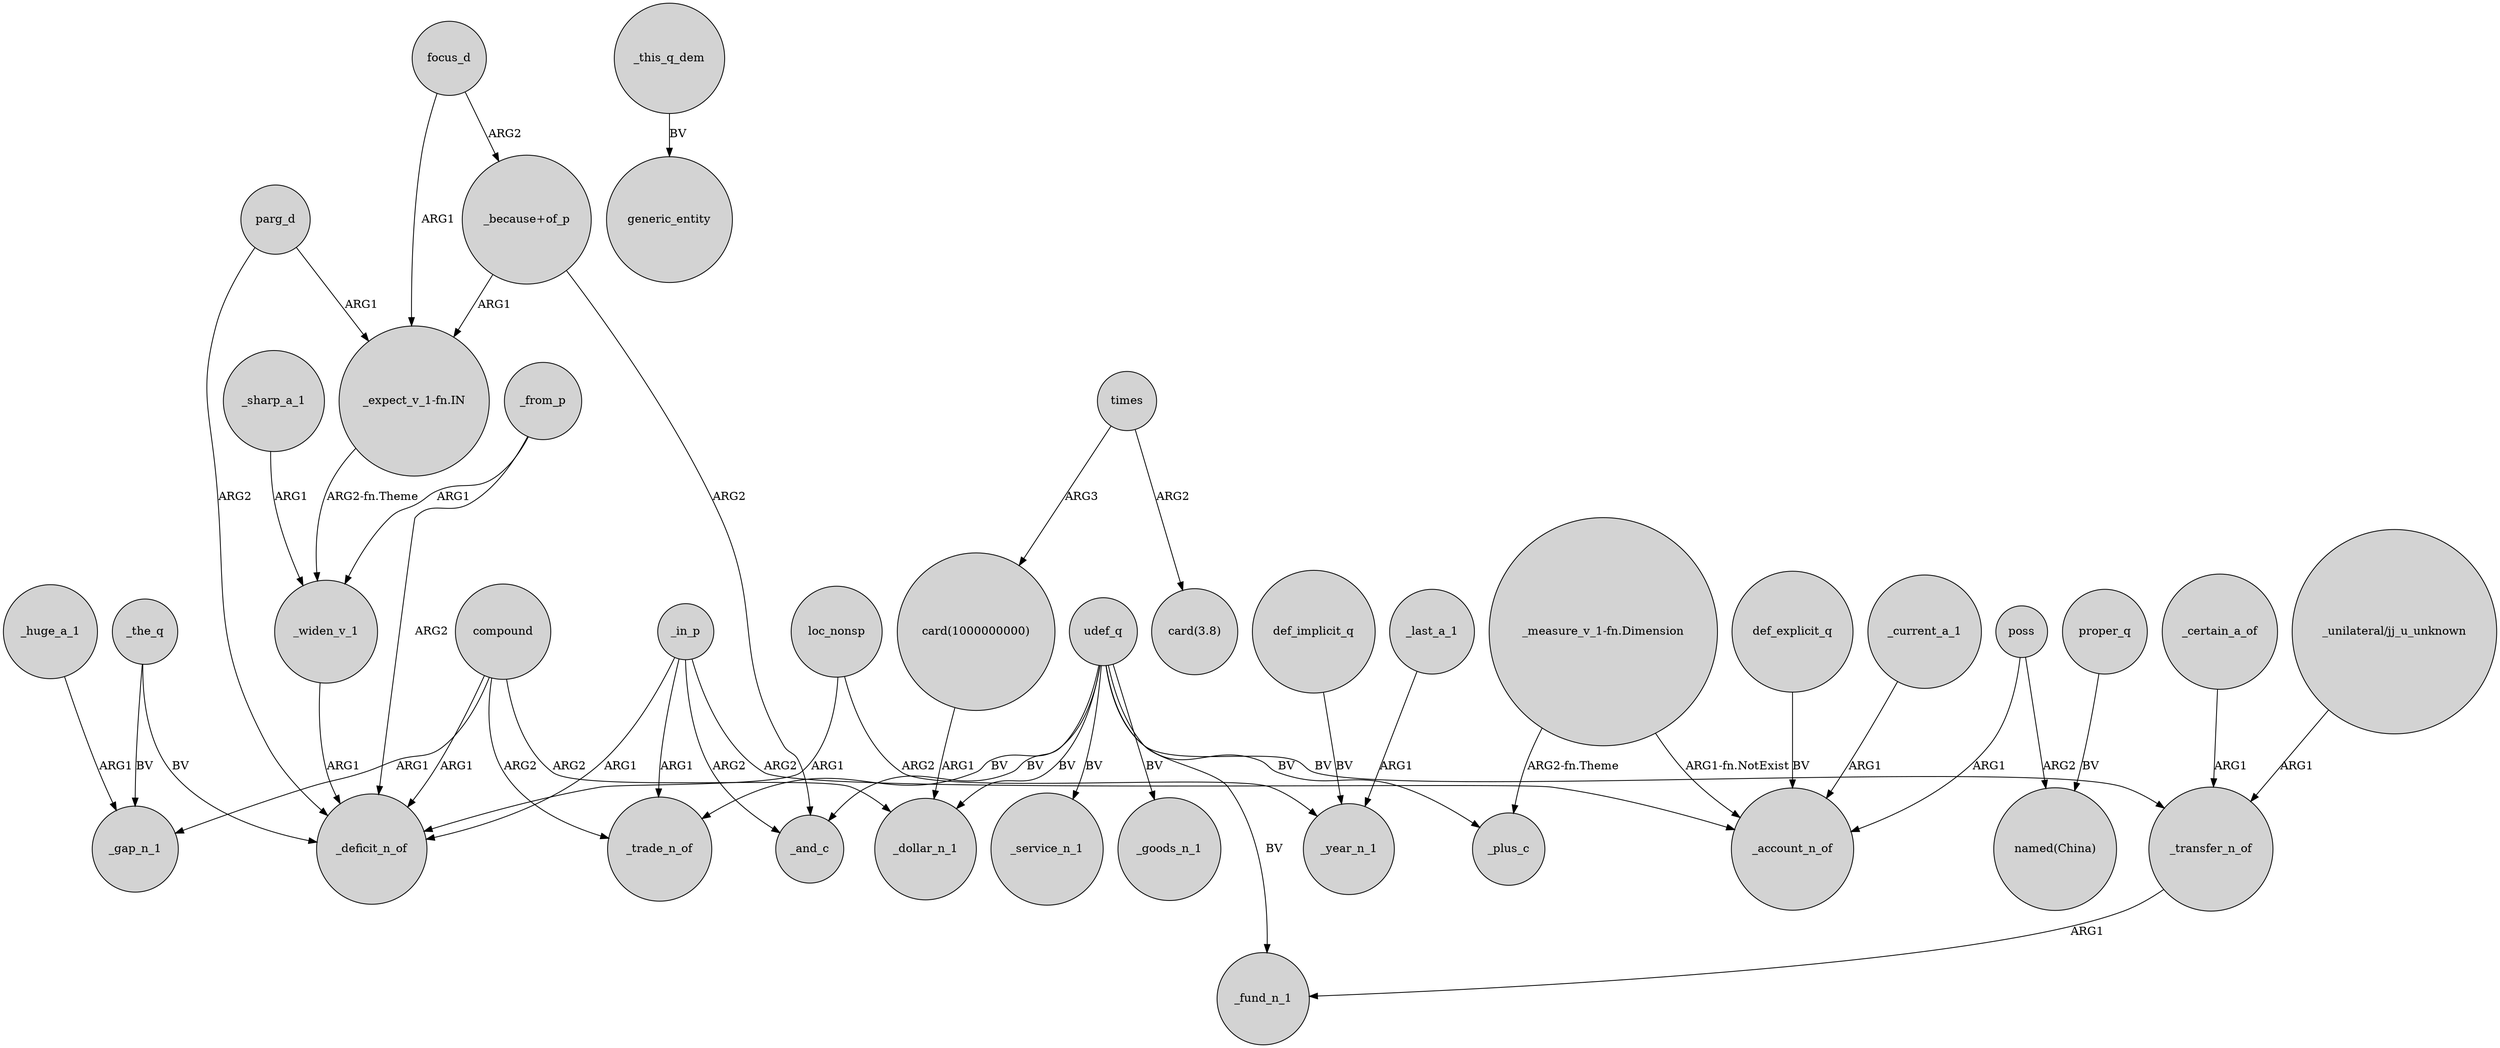 digraph {
	node [shape=circle style=filled]
	udef_q -> _trade_n_of [label=BV]
	_certain_a_of -> _transfer_n_of [label=ARG1]
	_sharp_a_1 -> _widen_v_1 [label=ARG1]
	"_expect_v_1-fn.IN" -> _widen_v_1 [label="ARG2-fn.Theme"]
	def_implicit_q -> _year_n_1 [label=BV]
	_in_p -> _trade_n_of [label=ARG1]
	_the_q -> _gap_n_1 [label=BV]
	"_measure_v_1-fn.Dimension" -> _plus_c [label="ARG2-fn.Theme"]
	"_because+of_p" -> "_expect_v_1-fn.IN" [label=ARG1]
	udef_q -> _plus_c [label=BV]
	"_because+of_p" -> _and_c [label=ARG2]
	_transfer_n_of -> _fund_n_1 [label=ARG1]
	_from_p -> _deficit_n_of [label=ARG2]
	udef_q -> _transfer_n_of [label=BV]
	loc_nonsp -> _deficit_n_of [label=ARG1]
	poss -> "named(China)" [label=ARG2]
	times -> "card(1000000000)" [label=ARG3]
	poss -> _account_n_of [label=ARG1]
	focus_d -> "_expect_v_1-fn.IN" [label=ARG1]
	_huge_a_1 -> _gap_n_1 [label=ARG1]
	_from_p -> _widen_v_1 [label=ARG1]
	udef_q -> _service_n_1 [label=BV]
	_this_q_dem -> generic_entity [label=BV]
	def_explicit_q -> _account_n_of [label=BV]
	compound -> _trade_n_of [label=ARG2]
	_in_p -> _account_n_of [label=ARG2]
	udef_q -> _goods_n_1 [label=BV]
	parg_d -> "_expect_v_1-fn.IN" [label=ARG1]
	compound -> _deficit_n_of [label=ARG1]
	loc_nonsp -> _year_n_1 [label=ARG2]
	_last_a_1 -> _year_n_1 [label=ARG1]
	udef_q -> _fund_n_1 [label=BV]
	focus_d -> "_because+of_p" [label=ARG2]
	proper_q -> "named(China)" [label=BV]
	"_unilateral/jj_u_unknown" -> _transfer_n_of [label=ARG1]
	_current_a_1 -> _account_n_of [label=ARG1]
	compound -> _gap_n_1 [label=ARG1]
	_the_q -> _deficit_n_of [label=BV]
	"card(1000000000)" -> _dollar_n_1 [label=ARG1]
	compound -> _dollar_n_1 [label=ARG2]
	udef_q -> _and_c [label=BV]
	_in_p -> _deficit_n_of [label=ARG1]
	parg_d -> _deficit_n_of [label=ARG2]
	_in_p -> _and_c [label=ARG2]
	"_measure_v_1-fn.Dimension" -> _account_n_of [label="ARG1-fn.NotExist"]
	_widen_v_1 -> _deficit_n_of [label=ARG1]
	times -> "card(3.8)" [label=ARG2]
	udef_q -> _dollar_n_1 [label=BV]
}
